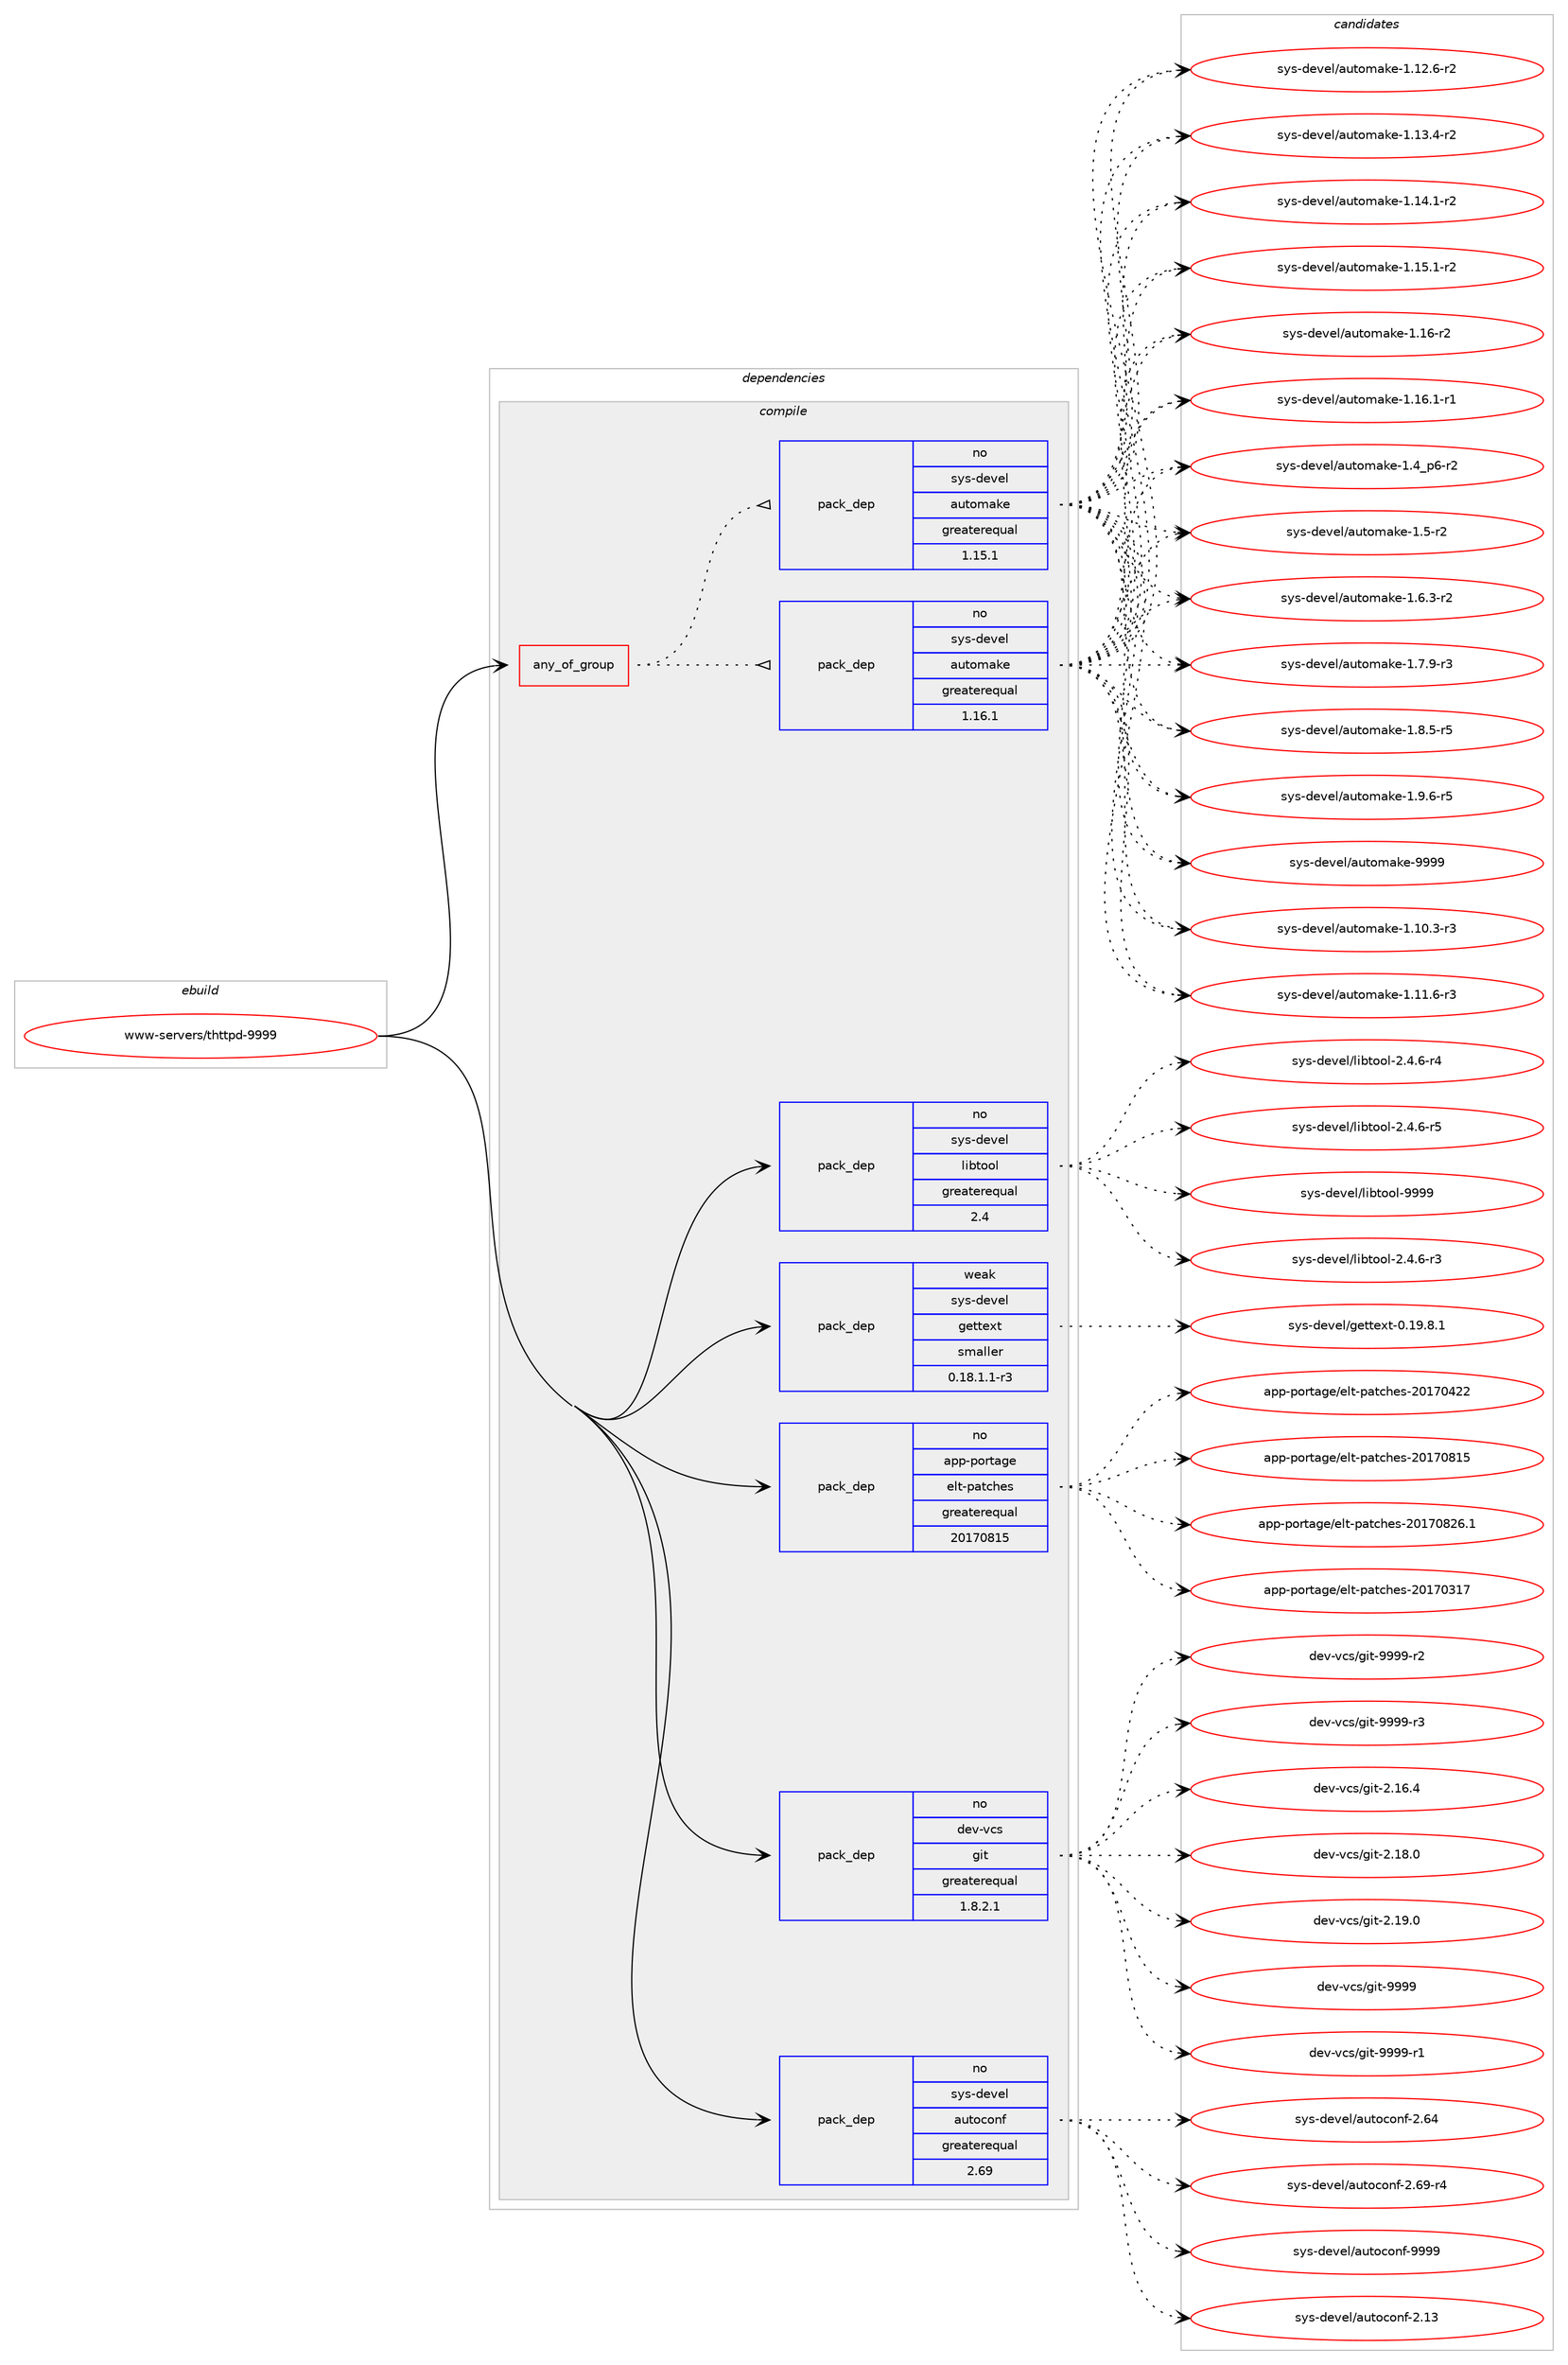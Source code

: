 digraph prolog {

# *************
# Graph options
# *************

newrank=true;
concentrate=true;
compound=true;
graph [rankdir=LR,fontname=Helvetica,fontsize=10,ranksep=1.5];#, ranksep=2.5, nodesep=0.2];
edge  [arrowhead=vee];
node  [fontname=Helvetica,fontsize=10];

# **********
# The ebuild
# **********

subgraph cluster_leftcol {
color=gray;
rank=same;
label=<<i>ebuild</i>>;
id [label="www-servers/thttpd-9999", color=red, width=4, href="../www-servers/thttpd-9999.svg"];
}

# ****************
# The dependencies
# ****************

subgraph cluster_midcol {
color=gray;
label=<<i>dependencies</i>>;
subgraph cluster_compile {
fillcolor="#eeeeee";
style=filled;
label=<<i>compile</i>>;
subgraph any255 {
dependency13015 [label=<<TABLE BORDER="0" CELLBORDER="1" CELLSPACING="0" CELLPADDING="4"><TR><TD CELLPADDING="10">any_of_group</TD></TR></TABLE>>, shape=none, color=red];subgraph pack9833 {
dependency13016 [label=<<TABLE BORDER="0" CELLBORDER="1" CELLSPACING="0" CELLPADDING="4" WIDTH="220"><TR><TD ROWSPAN="6" CELLPADDING="30">pack_dep</TD></TR><TR><TD WIDTH="110">no</TD></TR><TR><TD>sys-devel</TD></TR><TR><TD>automake</TD></TR><TR><TD>greaterequal</TD></TR><TR><TD>1.16.1</TD></TR></TABLE>>, shape=none, color=blue];
}
dependency13015:e -> dependency13016:w [weight=20,style="dotted",arrowhead="oinv"];
subgraph pack9834 {
dependency13017 [label=<<TABLE BORDER="0" CELLBORDER="1" CELLSPACING="0" CELLPADDING="4" WIDTH="220"><TR><TD ROWSPAN="6" CELLPADDING="30">pack_dep</TD></TR><TR><TD WIDTH="110">no</TD></TR><TR><TD>sys-devel</TD></TR><TR><TD>automake</TD></TR><TR><TD>greaterequal</TD></TR><TR><TD>1.15.1</TD></TR></TABLE>>, shape=none, color=blue];
}
dependency13015:e -> dependency13017:w [weight=20,style="dotted",arrowhead="oinv"];
}
id:e -> dependency13015:w [weight=20,style="solid",arrowhead="vee"];
subgraph pack9835 {
dependency13018 [label=<<TABLE BORDER="0" CELLBORDER="1" CELLSPACING="0" CELLPADDING="4" WIDTH="220"><TR><TD ROWSPAN="6" CELLPADDING="30">pack_dep</TD></TR><TR><TD WIDTH="110">no</TD></TR><TR><TD>app-portage</TD></TR><TR><TD>elt-patches</TD></TR><TR><TD>greaterequal</TD></TR><TR><TD>20170815</TD></TR></TABLE>>, shape=none, color=blue];
}
id:e -> dependency13018:w [weight=20,style="solid",arrowhead="vee"];
subgraph pack9836 {
dependency13019 [label=<<TABLE BORDER="0" CELLBORDER="1" CELLSPACING="0" CELLPADDING="4" WIDTH="220"><TR><TD ROWSPAN="6" CELLPADDING="30">pack_dep</TD></TR><TR><TD WIDTH="110">no</TD></TR><TR><TD>dev-vcs</TD></TR><TR><TD>git</TD></TR><TR><TD>greaterequal</TD></TR><TR><TD>1.8.2.1</TD></TR></TABLE>>, shape=none, color=blue];
}
id:e -> dependency13019:w [weight=20,style="solid",arrowhead="vee"];
subgraph pack9837 {
dependency13020 [label=<<TABLE BORDER="0" CELLBORDER="1" CELLSPACING="0" CELLPADDING="4" WIDTH="220"><TR><TD ROWSPAN="6" CELLPADDING="30">pack_dep</TD></TR><TR><TD WIDTH="110">no</TD></TR><TR><TD>sys-devel</TD></TR><TR><TD>autoconf</TD></TR><TR><TD>greaterequal</TD></TR><TR><TD>2.69</TD></TR></TABLE>>, shape=none, color=blue];
}
id:e -> dependency13020:w [weight=20,style="solid",arrowhead="vee"];
subgraph pack9838 {
dependency13021 [label=<<TABLE BORDER="0" CELLBORDER="1" CELLSPACING="0" CELLPADDING="4" WIDTH="220"><TR><TD ROWSPAN="6" CELLPADDING="30">pack_dep</TD></TR><TR><TD WIDTH="110">no</TD></TR><TR><TD>sys-devel</TD></TR><TR><TD>libtool</TD></TR><TR><TD>greaterequal</TD></TR><TR><TD>2.4</TD></TR></TABLE>>, shape=none, color=blue];
}
id:e -> dependency13021:w [weight=20,style="solid",arrowhead="vee"];
subgraph pack9839 {
dependency13022 [label=<<TABLE BORDER="0" CELLBORDER="1" CELLSPACING="0" CELLPADDING="4" WIDTH="220"><TR><TD ROWSPAN="6" CELLPADDING="30">pack_dep</TD></TR><TR><TD WIDTH="110">weak</TD></TR><TR><TD>sys-devel</TD></TR><TR><TD>gettext</TD></TR><TR><TD>smaller</TD></TR><TR><TD>0.18.1.1-r3</TD></TR></TABLE>>, shape=none, color=blue];
}
id:e -> dependency13022:w [weight=20,style="solid",arrowhead="vee"];
}
subgraph cluster_compileandrun {
fillcolor="#eeeeee";
style=filled;
label=<<i>compile and run</i>>;
}
subgraph cluster_run {
fillcolor="#eeeeee";
style=filled;
label=<<i>run</i>>;
}
}

# **************
# The candidates
# **************

subgraph cluster_choices {
rank=same;
color=gray;
label=<<i>candidates</i>>;

subgraph choice9833 {
color=black;
nodesep=1;
choice11512111545100101118101108479711711611110997107101454946494846514511451 [label="sys-devel/automake-1.10.3-r3", color=red, width=4,href="../sys-devel/automake-1.10.3-r3.svg"];
choice11512111545100101118101108479711711611110997107101454946494946544511451 [label="sys-devel/automake-1.11.6-r3", color=red, width=4,href="../sys-devel/automake-1.11.6-r3.svg"];
choice11512111545100101118101108479711711611110997107101454946495046544511450 [label="sys-devel/automake-1.12.6-r2", color=red, width=4,href="../sys-devel/automake-1.12.6-r2.svg"];
choice11512111545100101118101108479711711611110997107101454946495146524511450 [label="sys-devel/automake-1.13.4-r2", color=red, width=4,href="../sys-devel/automake-1.13.4-r2.svg"];
choice11512111545100101118101108479711711611110997107101454946495246494511450 [label="sys-devel/automake-1.14.1-r2", color=red, width=4,href="../sys-devel/automake-1.14.1-r2.svg"];
choice11512111545100101118101108479711711611110997107101454946495346494511450 [label="sys-devel/automake-1.15.1-r2", color=red, width=4,href="../sys-devel/automake-1.15.1-r2.svg"];
choice1151211154510010111810110847971171161111099710710145494649544511450 [label="sys-devel/automake-1.16-r2", color=red, width=4,href="../sys-devel/automake-1.16-r2.svg"];
choice11512111545100101118101108479711711611110997107101454946495446494511449 [label="sys-devel/automake-1.16.1-r1", color=red, width=4,href="../sys-devel/automake-1.16.1-r1.svg"];
choice115121115451001011181011084797117116111109971071014549465295112544511450 [label="sys-devel/automake-1.4_p6-r2", color=red, width=4,href="../sys-devel/automake-1.4_p6-r2.svg"];
choice11512111545100101118101108479711711611110997107101454946534511450 [label="sys-devel/automake-1.5-r2", color=red, width=4,href="../sys-devel/automake-1.5-r2.svg"];
choice115121115451001011181011084797117116111109971071014549465446514511450 [label="sys-devel/automake-1.6.3-r2", color=red, width=4,href="../sys-devel/automake-1.6.3-r2.svg"];
choice115121115451001011181011084797117116111109971071014549465546574511451 [label="sys-devel/automake-1.7.9-r3", color=red, width=4,href="../sys-devel/automake-1.7.9-r3.svg"];
choice115121115451001011181011084797117116111109971071014549465646534511453 [label="sys-devel/automake-1.8.5-r5", color=red, width=4,href="../sys-devel/automake-1.8.5-r5.svg"];
choice115121115451001011181011084797117116111109971071014549465746544511453 [label="sys-devel/automake-1.9.6-r5", color=red, width=4,href="../sys-devel/automake-1.9.6-r5.svg"];
choice115121115451001011181011084797117116111109971071014557575757 [label="sys-devel/automake-9999", color=red, width=4,href="../sys-devel/automake-9999.svg"];
dependency13016:e -> choice11512111545100101118101108479711711611110997107101454946494846514511451:w [style=dotted,weight="100"];
dependency13016:e -> choice11512111545100101118101108479711711611110997107101454946494946544511451:w [style=dotted,weight="100"];
dependency13016:e -> choice11512111545100101118101108479711711611110997107101454946495046544511450:w [style=dotted,weight="100"];
dependency13016:e -> choice11512111545100101118101108479711711611110997107101454946495146524511450:w [style=dotted,weight="100"];
dependency13016:e -> choice11512111545100101118101108479711711611110997107101454946495246494511450:w [style=dotted,weight="100"];
dependency13016:e -> choice11512111545100101118101108479711711611110997107101454946495346494511450:w [style=dotted,weight="100"];
dependency13016:e -> choice1151211154510010111810110847971171161111099710710145494649544511450:w [style=dotted,weight="100"];
dependency13016:e -> choice11512111545100101118101108479711711611110997107101454946495446494511449:w [style=dotted,weight="100"];
dependency13016:e -> choice115121115451001011181011084797117116111109971071014549465295112544511450:w [style=dotted,weight="100"];
dependency13016:e -> choice11512111545100101118101108479711711611110997107101454946534511450:w [style=dotted,weight="100"];
dependency13016:e -> choice115121115451001011181011084797117116111109971071014549465446514511450:w [style=dotted,weight="100"];
dependency13016:e -> choice115121115451001011181011084797117116111109971071014549465546574511451:w [style=dotted,weight="100"];
dependency13016:e -> choice115121115451001011181011084797117116111109971071014549465646534511453:w [style=dotted,weight="100"];
dependency13016:e -> choice115121115451001011181011084797117116111109971071014549465746544511453:w [style=dotted,weight="100"];
dependency13016:e -> choice115121115451001011181011084797117116111109971071014557575757:w [style=dotted,weight="100"];
}
subgraph choice9834 {
color=black;
nodesep=1;
choice11512111545100101118101108479711711611110997107101454946494846514511451 [label="sys-devel/automake-1.10.3-r3", color=red, width=4,href="../sys-devel/automake-1.10.3-r3.svg"];
choice11512111545100101118101108479711711611110997107101454946494946544511451 [label="sys-devel/automake-1.11.6-r3", color=red, width=4,href="../sys-devel/automake-1.11.6-r3.svg"];
choice11512111545100101118101108479711711611110997107101454946495046544511450 [label="sys-devel/automake-1.12.6-r2", color=red, width=4,href="../sys-devel/automake-1.12.6-r2.svg"];
choice11512111545100101118101108479711711611110997107101454946495146524511450 [label="sys-devel/automake-1.13.4-r2", color=red, width=4,href="../sys-devel/automake-1.13.4-r2.svg"];
choice11512111545100101118101108479711711611110997107101454946495246494511450 [label="sys-devel/automake-1.14.1-r2", color=red, width=4,href="../sys-devel/automake-1.14.1-r2.svg"];
choice11512111545100101118101108479711711611110997107101454946495346494511450 [label="sys-devel/automake-1.15.1-r2", color=red, width=4,href="../sys-devel/automake-1.15.1-r2.svg"];
choice1151211154510010111810110847971171161111099710710145494649544511450 [label="sys-devel/automake-1.16-r2", color=red, width=4,href="../sys-devel/automake-1.16-r2.svg"];
choice11512111545100101118101108479711711611110997107101454946495446494511449 [label="sys-devel/automake-1.16.1-r1", color=red, width=4,href="../sys-devel/automake-1.16.1-r1.svg"];
choice115121115451001011181011084797117116111109971071014549465295112544511450 [label="sys-devel/automake-1.4_p6-r2", color=red, width=4,href="../sys-devel/automake-1.4_p6-r2.svg"];
choice11512111545100101118101108479711711611110997107101454946534511450 [label="sys-devel/automake-1.5-r2", color=red, width=4,href="../sys-devel/automake-1.5-r2.svg"];
choice115121115451001011181011084797117116111109971071014549465446514511450 [label="sys-devel/automake-1.6.3-r2", color=red, width=4,href="../sys-devel/automake-1.6.3-r2.svg"];
choice115121115451001011181011084797117116111109971071014549465546574511451 [label="sys-devel/automake-1.7.9-r3", color=red, width=4,href="../sys-devel/automake-1.7.9-r3.svg"];
choice115121115451001011181011084797117116111109971071014549465646534511453 [label="sys-devel/automake-1.8.5-r5", color=red, width=4,href="../sys-devel/automake-1.8.5-r5.svg"];
choice115121115451001011181011084797117116111109971071014549465746544511453 [label="sys-devel/automake-1.9.6-r5", color=red, width=4,href="../sys-devel/automake-1.9.6-r5.svg"];
choice115121115451001011181011084797117116111109971071014557575757 [label="sys-devel/automake-9999", color=red, width=4,href="../sys-devel/automake-9999.svg"];
dependency13017:e -> choice11512111545100101118101108479711711611110997107101454946494846514511451:w [style=dotted,weight="100"];
dependency13017:e -> choice11512111545100101118101108479711711611110997107101454946494946544511451:w [style=dotted,weight="100"];
dependency13017:e -> choice11512111545100101118101108479711711611110997107101454946495046544511450:w [style=dotted,weight="100"];
dependency13017:e -> choice11512111545100101118101108479711711611110997107101454946495146524511450:w [style=dotted,weight="100"];
dependency13017:e -> choice11512111545100101118101108479711711611110997107101454946495246494511450:w [style=dotted,weight="100"];
dependency13017:e -> choice11512111545100101118101108479711711611110997107101454946495346494511450:w [style=dotted,weight="100"];
dependency13017:e -> choice1151211154510010111810110847971171161111099710710145494649544511450:w [style=dotted,weight="100"];
dependency13017:e -> choice11512111545100101118101108479711711611110997107101454946495446494511449:w [style=dotted,weight="100"];
dependency13017:e -> choice115121115451001011181011084797117116111109971071014549465295112544511450:w [style=dotted,weight="100"];
dependency13017:e -> choice11512111545100101118101108479711711611110997107101454946534511450:w [style=dotted,weight="100"];
dependency13017:e -> choice115121115451001011181011084797117116111109971071014549465446514511450:w [style=dotted,weight="100"];
dependency13017:e -> choice115121115451001011181011084797117116111109971071014549465546574511451:w [style=dotted,weight="100"];
dependency13017:e -> choice115121115451001011181011084797117116111109971071014549465646534511453:w [style=dotted,weight="100"];
dependency13017:e -> choice115121115451001011181011084797117116111109971071014549465746544511453:w [style=dotted,weight="100"];
dependency13017:e -> choice115121115451001011181011084797117116111109971071014557575757:w [style=dotted,weight="100"];
}
subgraph choice9835 {
color=black;
nodesep=1;
choice97112112451121111141169710310147101108116451129711699104101115455048495548514955 [label="app-portage/elt-patches-20170317", color=red, width=4,href="../app-portage/elt-patches-20170317.svg"];
choice97112112451121111141169710310147101108116451129711699104101115455048495548525050 [label="app-portage/elt-patches-20170422", color=red, width=4,href="../app-portage/elt-patches-20170422.svg"];
choice97112112451121111141169710310147101108116451129711699104101115455048495548564953 [label="app-portage/elt-patches-20170815", color=red, width=4,href="../app-portage/elt-patches-20170815.svg"];
choice971121124511211111411697103101471011081164511297116991041011154550484955485650544649 [label="app-portage/elt-patches-20170826.1", color=red, width=4,href="../app-portage/elt-patches-20170826.1.svg"];
dependency13018:e -> choice97112112451121111141169710310147101108116451129711699104101115455048495548514955:w [style=dotted,weight="100"];
dependency13018:e -> choice97112112451121111141169710310147101108116451129711699104101115455048495548525050:w [style=dotted,weight="100"];
dependency13018:e -> choice97112112451121111141169710310147101108116451129711699104101115455048495548564953:w [style=dotted,weight="100"];
dependency13018:e -> choice971121124511211111411697103101471011081164511297116991041011154550484955485650544649:w [style=dotted,weight="100"];
}
subgraph choice9836 {
color=black;
nodesep=1;
choice10010111845118991154710310511645504649544652 [label="dev-vcs/git-2.16.4", color=red, width=4,href="../dev-vcs/git-2.16.4.svg"];
choice10010111845118991154710310511645504649564648 [label="dev-vcs/git-2.18.0", color=red, width=4,href="../dev-vcs/git-2.18.0.svg"];
choice10010111845118991154710310511645504649574648 [label="dev-vcs/git-2.19.0", color=red, width=4,href="../dev-vcs/git-2.19.0.svg"];
choice1001011184511899115471031051164557575757 [label="dev-vcs/git-9999", color=red, width=4,href="../dev-vcs/git-9999.svg"];
choice10010111845118991154710310511645575757574511449 [label="dev-vcs/git-9999-r1", color=red, width=4,href="../dev-vcs/git-9999-r1.svg"];
choice10010111845118991154710310511645575757574511450 [label="dev-vcs/git-9999-r2", color=red, width=4,href="../dev-vcs/git-9999-r2.svg"];
choice10010111845118991154710310511645575757574511451 [label="dev-vcs/git-9999-r3", color=red, width=4,href="../dev-vcs/git-9999-r3.svg"];
dependency13019:e -> choice10010111845118991154710310511645504649544652:w [style=dotted,weight="100"];
dependency13019:e -> choice10010111845118991154710310511645504649564648:w [style=dotted,weight="100"];
dependency13019:e -> choice10010111845118991154710310511645504649574648:w [style=dotted,weight="100"];
dependency13019:e -> choice1001011184511899115471031051164557575757:w [style=dotted,weight="100"];
dependency13019:e -> choice10010111845118991154710310511645575757574511449:w [style=dotted,weight="100"];
dependency13019:e -> choice10010111845118991154710310511645575757574511450:w [style=dotted,weight="100"];
dependency13019:e -> choice10010111845118991154710310511645575757574511451:w [style=dotted,weight="100"];
}
subgraph choice9837 {
color=black;
nodesep=1;
choice115121115451001011181011084797117116111991111101024550464951 [label="sys-devel/autoconf-2.13", color=red, width=4,href="../sys-devel/autoconf-2.13.svg"];
choice115121115451001011181011084797117116111991111101024550465452 [label="sys-devel/autoconf-2.64", color=red, width=4,href="../sys-devel/autoconf-2.64.svg"];
choice1151211154510010111810110847971171161119911111010245504654574511452 [label="sys-devel/autoconf-2.69-r4", color=red, width=4,href="../sys-devel/autoconf-2.69-r4.svg"];
choice115121115451001011181011084797117116111991111101024557575757 [label="sys-devel/autoconf-9999", color=red, width=4,href="../sys-devel/autoconf-9999.svg"];
dependency13020:e -> choice115121115451001011181011084797117116111991111101024550464951:w [style=dotted,weight="100"];
dependency13020:e -> choice115121115451001011181011084797117116111991111101024550465452:w [style=dotted,weight="100"];
dependency13020:e -> choice1151211154510010111810110847971171161119911111010245504654574511452:w [style=dotted,weight="100"];
dependency13020:e -> choice115121115451001011181011084797117116111991111101024557575757:w [style=dotted,weight="100"];
}
subgraph choice9838 {
color=black;
nodesep=1;
choice1151211154510010111810110847108105981161111111084550465246544511451 [label="sys-devel/libtool-2.4.6-r3", color=red, width=4,href="../sys-devel/libtool-2.4.6-r3.svg"];
choice1151211154510010111810110847108105981161111111084550465246544511452 [label="sys-devel/libtool-2.4.6-r4", color=red, width=4,href="../sys-devel/libtool-2.4.6-r4.svg"];
choice1151211154510010111810110847108105981161111111084550465246544511453 [label="sys-devel/libtool-2.4.6-r5", color=red, width=4,href="../sys-devel/libtool-2.4.6-r5.svg"];
choice1151211154510010111810110847108105981161111111084557575757 [label="sys-devel/libtool-9999", color=red, width=4,href="../sys-devel/libtool-9999.svg"];
dependency13021:e -> choice1151211154510010111810110847108105981161111111084550465246544511451:w [style=dotted,weight="100"];
dependency13021:e -> choice1151211154510010111810110847108105981161111111084550465246544511452:w [style=dotted,weight="100"];
dependency13021:e -> choice1151211154510010111810110847108105981161111111084550465246544511453:w [style=dotted,weight="100"];
dependency13021:e -> choice1151211154510010111810110847108105981161111111084557575757:w [style=dotted,weight="100"];
}
subgraph choice9839 {
color=black;
nodesep=1;
choice1151211154510010111810110847103101116116101120116454846495746564649 [label="sys-devel/gettext-0.19.8.1", color=red, width=4,href="../sys-devel/gettext-0.19.8.1.svg"];
dependency13022:e -> choice1151211154510010111810110847103101116116101120116454846495746564649:w [style=dotted,weight="100"];
}
}

}

